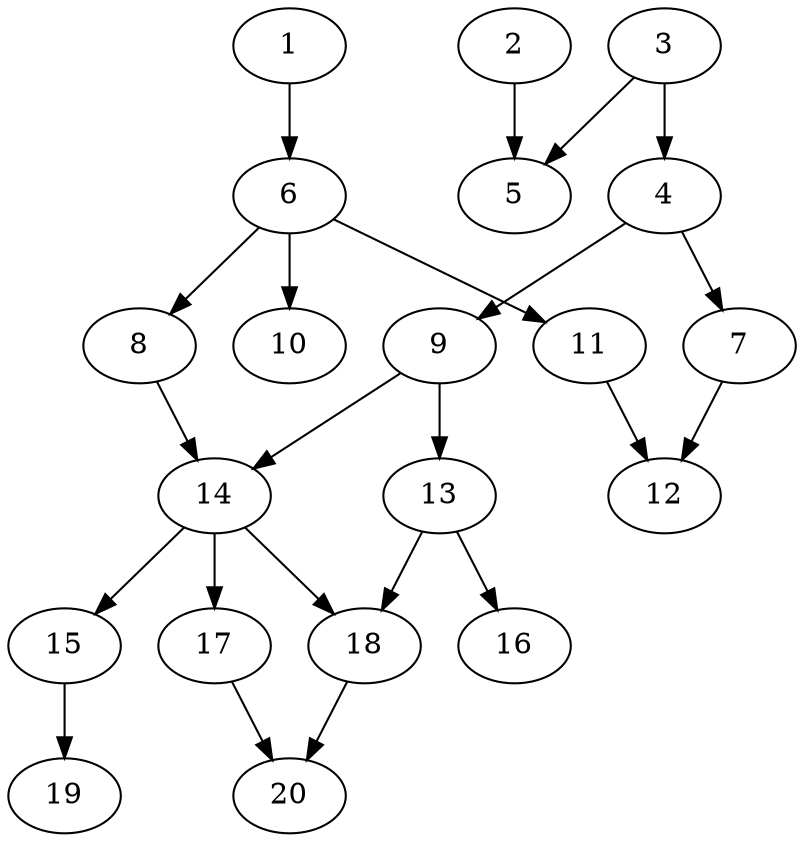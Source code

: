 // DAG automatically generated by daggen at Sat Jul 27 15:38:13 2019
// ./daggen --dot -n 20 --ccr 0.5 --fat 0.6 --regular 0.5 --density 0.4 --mindata 5242880 --maxdata 52428800 
digraph G {
  1 [size="30459904", alpha="0.14", expect_size="15229952"] 
  1 -> 6 [size ="15229952"]
  2 [size="67964928", alpha="0.15", expect_size="33982464"] 
  2 -> 5 [size ="33982464"]
  3 [size="18176000", alpha="0.01", expect_size="9088000"] 
  3 -> 4 [size ="9088000"]
  3 -> 5 [size ="9088000"]
  4 [size="92610560", alpha="0.19", expect_size="46305280"] 
  4 -> 7 [size ="46305280"]
  4 -> 9 [size ="46305280"]
  5 [size="13750272", alpha="0.15", expect_size="6875136"] 
  6 [size="68730880", alpha="0.18", expect_size="34365440"] 
  6 -> 8 [size ="34365440"]
  6 -> 10 [size ="34365440"]
  6 -> 11 [size ="34365440"]
  7 [size="61990912", alpha="0.07", expect_size="30995456"] 
  7 -> 12 [size ="30995456"]
  8 [size="79448064", alpha="0.10", expect_size="39724032"] 
  8 -> 14 [size ="39724032"]
  9 [size="27645952", alpha="0.12", expect_size="13822976"] 
  9 -> 13 [size ="13822976"]
  9 -> 14 [size ="13822976"]
  10 [size="69830656", alpha="0.17", expect_size="34915328"] 
  11 [size="88721408", alpha="0.11", expect_size="44360704"] 
  11 -> 12 [size ="44360704"]
  12 [size="59582464", alpha="0.13", expect_size="29791232"] 
  13 [size="35051520", alpha="0.07", expect_size="17525760"] 
  13 -> 16 [size ="17525760"]
  13 -> 18 [size ="17525760"]
  14 [size="40880128", alpha="0.20", expect_size="20440064"] 
  14 -> 15 [size ="20440064"]
  14 -> 17 [size ="20440064"]
  14 -> 18 [size ="20440064"]
  15 [size="37433344", alpha="0.12", expect_size="18716672"] 
  15 -> 19 [size ="18716672"]
  16 [size="12105728", alpha="0.01", expect_size="6052864"] 
  17 [size="97443840", alpha="0.07", expect_size="48721920"] 
  17 -> 20 [size ="48721920"]
  18 [size="34762752", alpha="0.11", expect_size="17381376"] 
  18 -> 20 [size ="17381376"]
  19 [size="83148800", alpha="0.15", expect_size="41574400"] 
  20 [size="47605760", alpha="0.02", expect_size="23802880"] 
}

